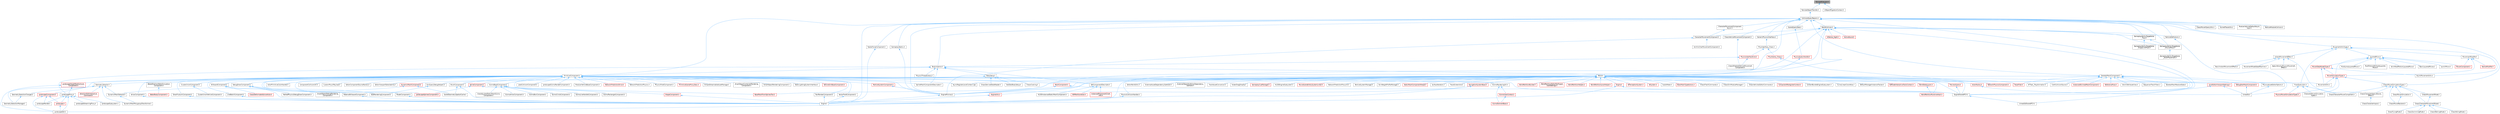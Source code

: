 digraph "RemoteExecutor.h"
{
 // INTERACTIVE_SVG=YES
 // LATEX_PDF_SIZE
  bgcolor="transparent";
  edge [fontname=Helvetica,fontsize=10,labelfontname=Helvetica,labelfontsize=10];
  node [fontname=Helvetica,fontsize=10,shape=box,height=0.2,width=0.4];
  Node1 [id="Node000001",label="RemoteExecutor.h",height=0.2,width=0.4,color="gray40", fillcolor="grey60", style="filled", fontcolor="black",tooltip=" "];
  Node1 -> Node2 [id="edge1_Node000001_Node000002",dir="back",color="steelblue1",style="solid",tooltip=" "];
  Node2 [id="Node000002",label="RemoteObjectTransfer.h",height=0.2,width=0.4,color="grey40", fillcolor="white", style="filled",URL="$df/d26/RemoteObjectTransfer_8h.html",tooltip=" "];
  Node2 -> Node3 [id="edge2_Node000002_Node000003",dir="back",color="steelblue1",style="solid",tooltip=" "];
  Node3 [id="Node000003",label="CollisionQueryParams.h",height=0.2,width=0.4,color="grey40", fillcolor="white", style="filled",URL="$d0/d44/CollisionQueryParams_8h.html",tooltip=" "];
  Node3 -> Node4 [id="edge3_Node000003_Node000004",dir="back",color="steelblue1",style="solid",tooltip=" "];
  Node4 [id="Node000004",label="BodyInstance.h",height=0.2,width=0.4,color="grey40", fillcolor="white", style="filled",URL="$d3/d42/BodyInstance_8h.html",tooltip=" "];
  Node4 -> Node5 [id="edge4_Node000004_Node000005",dir="back",color="steelblue1",style="solid",tooltip=" "];
  Node5 [id="Node000005",label="BodySetup.h",height=0.2,width=0.4,color="grey40", fillcolor="white", style="filled",URL="$d8/d7b/BodySetup_8h.html",tooltip=" "];
  Node5 -> Node6 [id="edge5_Node000005_Node000006",dir="back",color="steelblue1",style="solid",tooltip=" "];
  Node6 [id="Node000006",label="ChaosCooking.h",height=0.2,width=0.4,color="grey40", fillcolor="white", style="filled",URL="$de/d88/ChaosCooking_8h.html",tooltip=" "];
  Node5 -> Node7 [id="edge6_Node000005_Node000007",dir="back",color="steelblue1",style="solid",tooltip=" "];
  Node7 [id="Node000007",label="ChaosDerivedDataReader.h",height=0.2,width=0.4,color="grey40", fillcolor="white", style="filled",URL="$de/d70/ChaosDerivedDataReader_8h.html",tooltip=" "];
  Node5 -> Node8 [id="edge7_Node000005_Node000008",dir="back",color="steelblue1",style="solid",tooltip=" "];
  Node8 [id="Node000008",label="DynamicMeshComponent.h",height=0.2,width=0.4,color="red", fillcolor="#FFF0F0", style="filled",URL="$d8/d66/DynamicMeshComponent_8h.html",tooltip=" "];
  Node8 -> Node16 [id="edge8_Node000008_Node000016",dir="back",color="steelblue1",style="solid",tooltip=" "];
  Node16 [id="Node000016",label="DynamicMeshSelector.h",height=0.2,width=0.4,color="grey40", fillcolor="white", style="filled",URL="$dc/d01/DynamicMeshSelector_8h.html",tooltip=" "];
  Node16 -> Node17 [id="edge9_Node000016_Node000017",dir="back",color="steelblue1",style="solid",tooltip=" "];
  Node17 [id="Node000017",label="DynamicMeshPolygroupTransformer.h",height=0.2,width=0.4,color="grey40", fillcolor="white", style="filled",URL="$dc/db2/DynamicMeshPolygroupTransformer_8h.html",tooltip=" "];
  Node8 -> Node80 [id="edge10_Node000008_Node000080",dir="back",color="steelblue1",style="solid",tooltip=" "];
  Node80 [id="Node000080",label="SceneGeometrySpatialCache.h",height=0.2,width=0.4,color="grey40", fillcolor="white", style="filled",URL="$d6/d6f/SceneGeometrySpatialCache_8h.html",tooltip=" "];
  Node5 -> Node81 [id="edge11_Node000005_Node000081",dir="back",color="steelblue1",style="solid",tooltip=" "];
  Node81 [id="Node000081",label="SkeletalBodySetup.h",height=0.2,width=0.4,color="grey40", fillcolor="white", style="filled",URL="$dc/dbc/SkeletalBodySetup_8h.html",tooltip=" "];
  Node4 -> Node82 [id="edge12_Node000004_Node000082",dir="back",color="steelblue1",style="solid",tooltip=" "];
  Node82 [id="Node000082",label="EngineSharedPCH.h",height=0.2,width=0.4,color="grey40", fillcolor="white", style="filled",URL="$dc/dbb/EngineSharedPCH_8h.html",tooltip=" "];
  Node82 -> Node83 [id="edge13_Node000082_Node000083",dir="back",color="steelblue1",style="solid",tooltip=" "];
  Node83 [id="Node000083",label="UnrealEdSharedPCH.h",height=0.2,width=0.4,color="grey40", fillcolor="white", style="filled",URL="$d1/de6/UnrealEdSharedPCH_8h.html",tooltip=" "];
  Node4 -> Node84 [id="edge14_Node000004_Node000084",dir="back",color="steelblue1",style="solid",tooltip=" "];
  Node84 [id="Node000084",label="ISMComponentDescriptor.h",height=0.2,width=0.4,color="grey40", fillcolor="white", style="filled",URL="$dd/d82/ISMComponentDescriptor_8h.html",tooltip=" "];
  Node84 -> Node85 [id="edge15_Node000084_Node000085",dir="back",color="steelblue1",style="solid",tooltip=" "];
  Node85 [id="Node000085",label="HLODInstancedStaticMeshComponent.h",height=0.2,width=0.4,color="grey40", fillcolor="white", style="filled",URL="$dd/d88/HLODInstancedStaticMeshComponent_8h.html",tooltip=" "];
  Node84 -> Node86 [id="edge16_Node000084_Node000086",dir="back",color="steelblue1",style="solid",tooltip=" "];
  Node86 [id="Node000086",label="ISMPartitionActor.h",height=0.2,width=0.4,color="red", fillcolor="#FFF0F0", style="filled",URL="$d8/dac/ISMPartitionActor_8h.html",tooltip=" "];
  Node84 -> Node88 [id="edge17_Node000084_Node000088",dir="back",color="steelblue1",style="solid",tooltip=" "];
  Node88 [id="Node000088",label="InstancedPlacementClient\lInfo.h",height=0.2,width=0.4,color="red", fillcolor="#FFF0F0", style="filled",URL="$d0/d12/InstancedPlacementClientInfo_8h.html",tooltip=" "];
  Node4 -> Node90 [id="edge18_Node000004_Node000090",dir="back",color="steelblue1",style="solid",tooltip=" "];
  Node90 [id="Node000090",label="LandscapeProxy.h",height=0.2,width=0.4,color="grey40", fillcolor="white", style="filled",URL="$db/dae/LandscapeProxy_8h.html",tooltip=" "];
  Node90 -> Node91 [id="edge19_Node000090_Node000091",dir="back",color="steelblue1",style="solid",tooltip=" "];
  Node91 [id="Node000091",label="Landscape.h",height=0.2,width=0.4,color="red", fillcolor="#FFF0F0", style="filled",URL="$d5/dd6/Landscape_8h.html",tooltip=" "];
  Node91 -> Node92 [id="edge20_Node000091_Node000092",dir="back",color="steelblue1",style="solid",tooltip=" "];
  Node92 [id="Node000092",label="LandscapeEdit.h",height=0.2,width=0.4,color="grey40", fillcolor="white", style="filled",URL="$df/d61/LandscapeEdit_8h.html",tooltip=" "];
  Node90 -> Node92 [id="edge21_Node000090_Node000092",dir="back",color="steelblue1",style="solid",tooltip=" "];
  Node90 -> Node97 [id="edge22_Node000090_Node000097",dir="back",color="steelblue1",style="solid",tooltip=" "];
  Node97 [id="Node000097",label="LandscapeRender.h",height=0.2,width=0.4,color="grey40", fillcolor="white", style="filled",URL="$df/d67/LandscapeRender_8h.html",tooltip=" "];
  Node90 -> Node98 [id="edge23_Node000090_Node000098",dir="back",color="steelblue1",style="solid",tooltip=" "];
  Node98 [id="Node000098",label="LandscapeStreamingProxy.h",height=0.2,width=0.4,color="grey40", fillcolor="white", style="filled",URL="$de/d5a/LandscapeStreamingProxy_8h.html",tooltip=" "];
  Node90 -> Node99 [id="edge24_Node000090_Node000099",dir="back",color="steelblue1",style="solid",tooltip=" "];
  Node99 [id="Node000099",label="LandscapeSubsystem.h",height=0.2,width=0.4,color="grey40", fillcolor="white", style="filled",URL="$d7/ddd/LandscapeSubsystem_8h.html",tooltip=" "];
  Node4 -> Node100 [id="edge25_Node000004_Node000100",dir="back",color="steelblue1",style="solid",tooltip=" "];
  Node100 [id="Node000100",label="PhysicsThreadLibrary.h",height=0.2,width=0.4,color="grey40", fillcolor="white", style="filled",URL="$dd/df6/PhysicsThreadLibrary_8h.html",tooltip=" "];
  Node4 -> Node101 [id="edge26_Node000004_Node000101",dir="back",color="steelblue1",style="solid",tooltip=" "];
  Node101 [id="Node000101",label="PrimitiveComponent.h",height=0.2,width=0.4,color="grey40", fillcolor="white", style="filled",URL="$df/d9f/PrimitiveComponent_8h.html",tooltip=" "];
  Node101 -> Node102 [id="edge27_Node000101_Node000102",dir="back",color="steelblue1",style="solid",tooltip=" "];
  Node102 [id="Node000102",label="ActorPrimitiveColorHandler.h",height=0.2,width=0.4,color="grey40", fillcolor="white", style="filled",URL="$d4/d72/ActorPrimitiveColorHandler_8h.html",tooltip=" "];
  Node101 -> Node103 [id="edge28_Node000101_Node000103",dir="back",color="steelblue1",style="solid",tooltip=" "];
  Node103 [id="Node000103",label="ArrowComponent.h",height=0.2,width=0.4,color="grey40", fillcolor="white", style="filled",URL="$db/d35/ArrowComponent_8h.html",tooltip=" "];
  Node103 -> Node104 [id="edge29_Node000103_Node000104",dir="back",color="steelblue1",style="solid",tooltip=" "];
  Node104 [id="Node000104",label="Engine.h",height=0.2,width=0.4,color="grey40", fillcolor="white", style="filled",URL="$d1/d34/Public_2Engine_8h.html",tooltip=" "];
  Node101 -> Node105 [id="edge30_Node000101_Node000105",dir="back",color="steelblue1",style="solid",tooltip=" "];
  Node105 [id="Node000105",label="AsyncRegisterLevelContext.cpp",height=0.2,width=0.4,color="grey40", fillcolor="white", style="filled",URL="$da/df8/AsyncRegisterLevelContext_8cpp.html",tooltip=" "];
  Node101 -> Node106 [id="edge31_Node000101_Node000106",dir="back",color="steelblue1",style="solid",tooltip=" "];
  Node106 [id="Node000106",label="BakedShallowWaterSimulation\lComponent.h",height=0.2,width=0.4,color="grey40", fillcolor="white", style="filled",URL="$d4/dbc/BakedShallowWaterSimulationComponent_8h.html",tooltip=" "];
  Node106 -> Node107 [id="edge32_Node000106_Node000107",dir="back",color="steelblue1",style="solid",tooltip=" "];
  Node107 [id="Node000107",label="WaterBodyComponent.h",height=0.2,width=0.4,color="red", fillcolor="#FFF0F0", style="filled",URL="$db/d59/WaterBodyComponent_8h.html",tooltip=" "];
  Node101 -> Node120 [id="edge33_Node000101_Node000120",dir="back",color="steelblue1",style="solid",tooltip=" "];
  Node120 [id="Node000120",label="BillboardComponent.h",height=0.2,width=0.4,color="grey40", fillcolor="white", style="filled",URL="$db/d72/BillboardComponent_8h.html",tooltip=" "];
  Node120 -> Node121 [id="edge34_Node000120_Node000121",dir="back",color="steelblue1",style="solid",tooltip=" "];
  Node121 [id="Node000121",label="ChaosDeformableSolverActor.h",height=0.2,width=0.4,color="red", fillcolor="#FFF0F0", style="filled",URL="$d2/de9/ChaosDeformableSolverActor_8h.html",tooltip=" "];
  Node120 -> Node104 [id="edge35_Node000120_Node000104",dir="back",color="steelblue1",style="solid",tooltip=" "];
  Node101 -> Node125 [id="edge36_Node000101_Node000125",dir="back",color="steelblue1",style="solid",tooltip=" "];
  Node125 [id="Node000125",label="BrushComponent.h",height=0.2,width=0.4,color="grey40", fillcolor="white", style="filled",URL="$d0/d9c/BrushComponent_8h.html",tooltip=" "];
  Node125 -> Node104 [id="edge37_Node000125_Node000104",dir="back",color="steelblue1",style="solid",tooltip=" "];
  Node125 -> Node80 [id="edge38_Node000125_Node000080",dir="back",color="steelblue1",style="solid",tooltip=" "];
  Node101 -> Node126 [id="edge39_Node000101_Node000126",dir="back",color="steelblue1",style="solid",tooltip=" "];
  Node126 [id="Node000126",label="ClusterUnionComponent.h",height=0.2,width=0.4,color="grey40", fillcolor="white", style="filled",URL="$d0/d16/ClusterUnionComponent_8h.html",tooltip=" "];
  Node126 -> Node127 [id="edge40_Node000126_Node000127",dir="back",color="steelblue1",style="solid",tooltip=" "];
  Node127 [id="Node000127",label="ClusterUnionVehicleComponent.h",height=0.2,width=0.4,color="grey40", fillcolor="white", style="filled",URL="$dd/deb/ClusterUnionVehicleComponent_8h.html",tooltip=" "];
  Node101 -> Node128 [id="edge41_Node000101_Node000128",dir="back",color="steelblue1",style="solid",tooltip=" "];
  Node128 [id="Node000128",label="ComponentCollisionUtil.h",height=0.2,width=0.4,color="grey40", fillcolor="white", style="filled",URL="$d9/d1c/ComponentCollisionUtil_8h.html",tooltip=" "];
  Node101 -> Node129 [id="edge42_Node000101_Node000129",dir="back",color="steelblue1",style="solid",tooltip=" "];
  Node129 [id="Node000129",label="CustomPhysXPayload.h",height=0.2,width=0.4,color="grey40", fillcolor="white", style="filled",URL="$d3/d90/CustomPhysXPayload_8h.html",tooltip=" "];
  Node101 -> Node130 [id="edge43_Node000101_Node000130",dir="back",color="steelblue1",style="solid",tooltip=" "];
  Node130 [id="Node000130",label="DebugDrawComponent.h",height=0.2,width=0.4,color="grey40", fillcolor="white", style="filled",URL="$d9/dae/DebugDrawComponent_8h.html",tooltip=" "];
  Node130 -> Node131 [id="edge44_Node000130_Node000131",dir="back",color="steelblue1",style="solid",tooltip=" "];
  Node131 [id="Node000131",label="EQSRenderingComponent.h",height=0.2,width=0.4,color="grey40", fillcolor="white", style="filled",URL="$df/d63/EQSRenderingComponent_8h.html",tooltip=" "];
  Node130 -> Node132 [id="edge45_Node000130_Node000132",dir="back",color="steelblue1",style="solid",tooltip=" "];
  Node132 [id="Node000132",label="PathedPhysicsDebugDrawComponent.h",height=0.2,width=0.4,color="grey40", fillcolor="white", style="filled",URL="$d9/dd8/PathedPhysicsDebugDrawComponent_8h.html",tooltip=" "];
  Node130 -> Node133 [id="edge46_Node000130_Node000133",dir="back",color="steelblue1",style="solid",tooltip=" "];
  Node133 [id="Node000133",label="SmartObjectDebugRendering\lComponent.h",height=0.2,width=0.4,color="grey40", fillcolor="white", style="filled",URL="$d2/db9/SmartObjectDebugRenderingComponent_8h.html",tooltip=" "];
  Node101 -> Node134 [id="edge47_Node000101_Node000134",dir="back",color="steelblue1",style="solid",tooltip=" "];
  Node134 [id="Node000134",label="DrawFrustumComponent.h",height=0.2,width=0.4,color="grey40", fillcolor="white", style="filled",URL="$db/d24/DrawFrustumComponent_8h.html",tooltip=" "];
  Node134 -> Node104 [id="edge48_Node000134_Node000104",dir="back",color="steelblue1",style="solid",tooltip=" "];
  Node101 -> Node135 [id="edge49_Node000101_Node000135",dir="back",color="steelblue1",style="solid",tooltip=" "];
  Node135 [id="Node000135",label="EditorComponentSourceFactory.h",height=0.2,width=0.4,color="grey40", fillcolor="white", style="filled",URL="$d4/d35/EditorComponentSourceFactory_8h.html",tooltip=" "];
  Node101 -> Node136 [id="edge50_Node000101_Node000136",dir="back",color="steelblue1",style="solid",tooltip=" "];
  Node136 [id="Node000136",label="EditorViewportSelectability.h",height=0.2,width=0.4,color="grey40", fillcolor="white", style="filled",URL="$d0/da6/EditorViewportSelectability_8h.html",tooltip=" "];
  Node101 -> Node137 [id="edge51_Node000101_Node000137",dir="back",color="steelblue1",style="solid",tooltip=" "];
  Node137 [id="Node000137",label="EngineMinimal.h",height=0.2,width=0.4,color="grey40", fillcolor="white", style="filled",URL="$d0/d2c/EngineMinimal_8h.html",tooltip=" "];
  Node137 -> Node104 [id="edge52_Node000137_Node000104",dir="back",color="steelblue1",style="solid",tooltip=" "];
  Node101 -> Node82 [id="edge53_Node000101_Node000082",dir="back",color="steelblue1",style="solid",tooltip=" "];
  Node101 -> Node138 [id="edge54_Node000101_Node000138",dir="back",color="steelblue1",style="solid",tooltip=" "];
  Node138 [id="Node000138",label="FloorQueryUtils.h",height=0.2,width=0.4,color="grey40", fillcolor="white", style="filled",URL="$df/d2a/FloorQueryUtils_8h.html",tooltip=" "];
  Node138 -> Node139 [id="edge55_Node000138_Node000139",dir="back",color="steelblue1",style="solid",tooltip=" "];
  Node139 [id="Node000139",label="ChaosCharacterMoverComponent.h",height=0.2,width=0.4,color="grey40", fillcolor="white", style="filled",URL="$d5/dd2/ChaosCharacterMoverComponent_8h.html",tooltip=" "];
  Node138 -> Node140 [id="edge56_Node000138_Node000140",dir="back",color="steelblue1",style="solid",tooltip=" "];
  Node140 [id="Node000140",label="CharacterMoverSimulation\lTypes.h",height=0.2,width=0.4,color="grey40", fillcolor="white", style="filled",URL="$df/dcc/CharacterMoverSimulationTypes_8h.html",tooltip=" "];
  Node138 -> Node141 [id="edge57_Node000138_Node000141",dir="back",color="steelblue1",style="solid",tooltip=" "];
  Node141 [id="Node000141",label="PhysicsMoverSimulationTypes.h",height=0.2,width=0.4,color="red", fillcolor="#FFF0F0", style="filled",URL="$d1/d2f/PhysicsMoverSimulationTypes_8h.html",tooltip=" "];
  Node101 -> Node151 [id="edge58_Node000101_Node000151",dir="back",color="steelblue1",style="solid",tooltip=" "];
  Node151 [id="Node000151",label="GeometrySelector.h",height=0.2,width=0.4,color="grey40", fillcolor="white", style="filled",URL="$d5/d67/GeometrySelector_8h.html",tooltip=" "];
  Node151 -> Node17 [id="edge59_Node000151_Node000017",dir="back",color="steelblue1",style="solid",tooltip=" "];
  Node151 -> Node16 [id="edge60_Node000151_Node000016",dir="back",color="steelblue1",style="solid",tooltip=" "];
  Node151 -> Node152 [id="edge61_Node000151_Node000152",dir="back",color="steelblue1",style="solid",tooltip=" "];
  Node152 [id="Node000152",label="GeometrySelectionChanges.h",height=0.2,width=0.4,color="grey40", fillcolor="white", style="filled",URL="$d2/d21/GeometrySelectionChanges_8h.html",tooltip=" "];
  Node152 -> Node153 [id="edge62_Node000152_Node000153",dir="back",color="steelblue1",style="solid",tooltip=" "];
  Node153 [id="Node000153",label="GeometrySelectionManager.h",height=0.2,width=0.4,color="grey40", fillcolor="white", style="filled",URL="$d9/d43/GeometrySelectionManager_8h.html",tooltip=" "];
  Node151 -> Node153 [id="edge63_Node000151_Node000153",dir="back",color="steelblue1",style="solid",tooltip=" "];
  Node151 -> Node154 [id="edge64_Node000151_Node000154",dir="back",color="steelblue1",style="solid",tooltip=" "];
  Node154 [id="Node000154",label="SelectionEditInteractive\lCommand.h",height=0.2,width=0.4,color="red", fillcolor="#FFF0F0", style="filled",URL="$d8/db5/SelectionEditInteractiveCommand_8h.html",tooltip=" "];
  Node101 -> Node159 [id="edge65_Node000101_Node000159",dir="back",color="steelblue1",style="solid",tooltip=" "];
  Node159 [id="Node000159",label="GizmoBaseComponent.h",height=0.2,width=0.4,color="grey40", fillcolor="white", style="filled",URL="$db/dfd/GizmoBaseComponent_8h.html",tooltip=" "];
  Node159 -> Node160 [id="edge66_Node000159_Node000160",dir="back",color="steelblue1",style="solid",tooltip=" "];
  Node160 [id="Node000160",label="GizmoArrowComponent.h",height=0.2,width=0.4,color="grey40", fillcolor="white", style="filled",URL="$d9/df9/GizmoArrowComponent_8h.html",tooltip=" "];
  Node159 -> Node161 [id="edge67_Node000159_Node000161",dir="back",color="steelblue1",style="solid",tooltip=" "];
  Node161 [id="Node000161",label="GizmoBoxComponent.h",height=0.2,width=0.4,color="grey40", fillcolor="white", style="filled",URL="$d4/d84/GizmoBoxComponent_8h.html",tooltip=" "];
  Node159 -> Node162 [id="edge68_Node000159_Node000162",dir="back",color="steelblue1",style="solid",tooltip=" "];
  Node162 [id="Node000162",label="GizmoCircleComponent.h",height=0.2,width=0.4,color="grey40", fillcolor="white", style="filled",URL="$d3/d78/GizmoCircleComponent_8h.html",tooltip=" "];
  Node159 -> Node163 [id="edge69_Node000159_Node000163",dir="back",color="steelblue1",style="solid",tooltip=" "];
  Node163 [id="Node000163",label="GizmoLineHandleComponent.h",height=0.2,width=0.4,color="grey40", fillcolor="white", style="filled",URL="$d3/d98/GizmoLineHandleComponent_8h.html",tooltip=" "];
  Node159 -> Node164 [id="edge70_Node000159_Node000164",dir="back",color="steelblue1",style="solid",tooltip=" "];
  Node164 [id="Node000164",label="GizmoRectangleComponent.h",height=0.2,width=0.4,color="grey40", fillcolor="white", style="filled",URL="$d9/ded/GizmoRectangleComponent_8h.html",tooltip=" "];
  Node159 -> Node165 [id="edge71_Node000159_Node000165",dir="back",color="steelblue1",style="solid",tooltip=" "];
  Node165 [id="Node000165",label="ViewAdjustedStaticMeshGizmo\lComponent.h",height=0.2,width=0.4,color="grey40", fillcolor="white", style="filled",URL="$d3/d99/ViewAdjustedStaticMeshGizmoComponent_8h.html",tooltip=" "];
  Node101 -> Node166 [id="edge72_Node000101_Node000166",dir="back",color="steelblue1",style="solid",tooltip=" "];
  Node166 [id="Node000166",label="GizmoRenderingUtil.h",height=0.2,width=0.4,color="grey40", fillcolor="white", style="filled",URL="$d0/d40/GizmoRenderingUtil_8h.html",tooltip=" "];
  Node166 -> Node167 [id="edge73_Node000166_Node000167",dir="back",color="steelblue1",style="solid",tooltip=" "];
  Node167 [id="Node000167",label="GizmoElementBase.h",height=0.2,width=0.4,color="red", fillcolor="#FFF0F0", style="filled",URL="$d5/d19/GizmoElementBase_8h.html",tooltip=" "];
  Node166 -> Node183 [id="edge74_Node000166_Node000183",dir="back",color="steelblue1",style="solid",tooltip=" "];
  Node183 [id="Node000183",label="GizmoViewContext.h",height=0.2,width=0.4,color="red", fillcolor="#FFF0F0", style="filled",URL="$dd/d1a/GizmoViewContext_8h.html",tooltip=" "];
  Node183 -> Node167 [id="edge75_Node000183_Node000167",dir="back",color="steelblue1",style="solid",tooltip=" "];
  Node101 -> Node84 [id="edge76_Node000101_Node000084",dir="back",color="steelblue1",style="solid",tooltip=" "];
  Node101 -> Node185 [id="edge77_Node000101_Node000185",dir="back",color="steelblue1",style="solid",tooltip=" "];
  Node185 [id="Node000185",label="LakeCollisionComponent.h",height=0.2,width=0.4,color="grey40", fillcolor="white", style="filled",URL="$d6/d05/LakeCollisionComponent_8h.html",tooltip=" "];
  Node101 -> Node186 [id="edge78_Node000101_Node000186",dir="back",color="steelblue1",style="solid",tooltip=" "];
  Node186 [id="Node000186",label="LandscapeComponent.h",height=0.2,width=0.4,color="red", fillcolor="#FFF0F0", style="filled",URL="$d4/dba/LandscapeComponent_8h.html",tooltip=" "];
  Node186 -> Node91 [id="edge79_Node000186_Node000091",dir="back",color="steelblue1",style="solid",tooltip=" "];
  Node186 -> Node92 [id="edge80_Node000186_Node000092",dir="back",color="steelblue1",style="solid",tooltip=" "];
  Node186 -> Node97 [id="edge81_Node000186_Node000097",dir="back",color="steelblue1",style="solid",tooltip=" "];
  Node101 -> Node188 [id="edge82_Node000101_Node000188",dir="back",color="steelblue1",style="solid",tooltip=" "];
  Node188 [id="Node000188",label="LandscapeGizmoRenderComponent.h",height=0.2,width=0.4,color="grey40", fillcolor="white", style="filled",URL="$d0/d84/LandscapeGizmoRenderComponent_8h.html",tooltip=" "];
  Node101 -> Node189 [id="edge83_Node000101_Node000189",dir="back",color="steelblue1",style="solid",tooltip=" "];
  Node189 [id="Node000189",label="LandscapeHeightfieldCollision\lComponent.h",height=0.2,width=0.4,color="red", fillcolor="#FFF0F0", style="filled",URL="$d2/d06/LandscapeHeightfieldCollisionComponent_8h.html",tooltip=" "];
  Node189 -> Node92 [id="edge84_Node000189_Node000092",dir="back",color="steelblue1",style="solid",tooltip=" "];
  Node189 -> Node90 [id="edge85_Node000189_Node000090",dir="back",color="steelblue1",style="solid",tooltip=" "];
  Node101 -> Node191 [id="edge86_Node000101_Node000191",dir="back",color="steelblue1",style="solid",tooltip=" "];
  Node191 [id="Node000191",label="LandscapeSplinesComponent.h",height=0.2,width=0.4,color="red", fillcolor="#FFF0F0", style="filled",URL="$d4/d7e/LandscapeSplinesComponent_8h.html",tooltip=" "];
  Node101 -> Node194 [id="edge87_Node000101_Node000194",dir="back",color="steelblue1",style="solid",tooltip=" "];
  Node194 [id="Node000194",label="LineBatchComponent.h",height=0.2,width=0.4,color="grey40", fillcolor="white", style="filled",URL="$d4/dd8/LineBatchComponent_8h.html",tooltip=" "];
  Node194 -> Node104 [id="edge88_Node000194_Node000104",dir="back",color="steelblue1",style="solid",tooltip=" "];
  Node101 -> Node195 [id="edge89_Node000101_Node000195",dir="back",color="steelblue1",style="solid",tooltip=" "];
  Node195 [id="Node000195",label="MaterialBillboardComponent.h",height=0.2,width=0.4,color="grey40", fillcolor="white", style="filled",URL="$d0/d98/MaterialBillboardComponent_8h.html",tooltip=" "];
  Node195 -> Node104 [id="edge90_Node000195_Node000104",dir="back",color="steelblue1",style="solid",tooltip=" "];
  Node101 -> Node196 [id="edge91_Node000101_Node000196",dir="back",color="steelblue1",style="solid",tooltip=" "];
  Node196 [id="Node000196",label="MeshComponent.h",height=0.2,width=0.4,color="red", fillcolor="#FFF0F0", style="filled",URL="$dd/d57/MeshComponent_8h.html",tooltip=" "];
  Node196 -> Node137 [id="edge92_Node000196_Node000137",dir="back",color="steelblue1",style="solid",tooltip=" "];
  Node196 -> Node82 [id="edge93_Node000196_Node000082",dir="back",color="steelblue1",style="solid",tooltip=" "];
  Node101 -> Node373 [id="edge94_Node000101_Node000373",dir="back",color="steelblue1",style="solid",tooltip=" "];
  Node373 [id="Node000373",label="ModelComponent.h",height=0.2,width=0.4,color="grey40", fillcolor="white", style="filled",URL="$d9/d34/ModelComponent_8h.html",tooltip=" "];
  Node373 -> Node104 [id="edge95_Node000373_Node000104",dir="back",color="steelblue1",style="solid",tooltip=" "];
  Node101 -> Node374 [id="edge96_Node000101_Node000374",dir="back",color="steelblue1",style="solid",tooltip=" "];
  Node374 [id="Node000374",label="ModularVehicleBaseComponent.h",height=0.2,width=0.4,color="grey40", fillcolor="white", style="filled",URL="$d3/dc7/ModularVehicleBaseComponent_8h.html",tooltip=" "];
  Node101 -> Node375 [id="edge97_Node000101_Node000375",dir="back",color="steelblue1",style="solid",tooltip=" "];
  Node375 [id="Node000375",label="MovementUtils.h",height=0.2,width=0.4,color="grey40", fillcolor="white", style="filled",URL="$d0/d54/MovementUtils_8h.html",tooltip=" "];
  Node101 -> Node376 [id="edge98_Node000101_Node000376",dir="back",color="steelblue1",style="solid",tooltip=" "];
  Node376 [id="Node000376",label="NetworkPredictionDriver.h",height=0.2,width=0.4,color="red", fillcolor="#FFF0F0", style="filled",URL="$d4/db2/NetworkPredictionDriver_8h.html",tooltip=" "];
  Node101 -> Node383 [id="edge99_Node000101_Node000383",dir="back",color="steelblue1",style="solid",tooltip=" "];
  Node383 [id="Node000383",label="NetworkPredictionPhysics.h",height=0.2,width=0.4,color="grey40", fillcolor="white", style="filled",URL="$d8/dee/NetworkPredictionPhysics_8h.html",tooltip=" "];
  Node101 -> Node384 [id="edge100_Node000101_Node000384",dir="back",color="steelblue1",style="solid",tooltip=" "];
  Node384 [id="Node000384",label="ParticleSystemComponent.h",height=0.2,width=0.4,color="red", fillcolor="#FFF0F0", style="filled",URL="$d4/d17/ParticleSystemComponent_8h.html",tooltip=" "];
  Node384 -> Node137 [id="edge101_Node000384_Node000137",dir="back",color="steelblue1",style="solid",tooltip=" "];
  Node101 -> Node392 [id="edge102_Node000101_Node000392",dir="back",color="steelblue1",style="solid",tooltip=" "];
  Node392 [id="Node000392",label="PhysicsFieldComponent.h",height=0.2,width=0.4,color="grey40", fillcolor="white", style="filled",URL="$dd/d76/PhysicsFieldComponent_8h.html",tooltip=" "];
  Node101 -> Node393 [id="edge103_Node000101_Node000393",dir="back",color="steelblue1",style="solid",tooltip=" "];
  Node393 [id="Node000393",label="PrimitiveSceneProxyDesc.h",height=0.2,width=0.4,color="red", fillcolor="#FFF0F0", style="filled",URL="$d8/d20/PrimitiveSceneProxyDesc_8h.html",tooltip=" "];
  Node101 -> Node398 [id="edge104_Node000101_Node000398",dir="back",color="steelblue1",style="solid",tooltip=" "];
  Node398 [id="Node000398",label="ShapeComponent.h",height=0.2,width=0.4,color="red", fillcolor="#FFF0F0", style="filled",URL="$d4/d4b/ShapeComponent_8h.html",tooltip=" "];
  Node398 -> Node104 [id="edge105_Node000398_Node000104",dir="back",color="steelblue1",style="solid",tooltip=" "];
  Node101 -> Node406 [id="edge106_Node000101_Node000406",dir="back",color="steelblue1",style="solid",tooltip=" "];
  Node406 [id="Node000406",label="SimpleStreamableAssetManager.h",height=0.2,width=0.4,color="grey40", fillcolor="white", style="filled",URL="$df/d02/SimpleStreamableAssetManager_8h.html",tooltip=" "];
  Node101 -> Node407 [id="edge107_Node000101_Node000407",dir="back",color="steelblue1",style="solid",tooltip=" "];
  Node407 [id="Node000407",label="SmartObjectContainerRendering\lComponent.h",height=0.2,width=0.4,color="grey40", fillcolor="white", style="filled",URL="$d8/d15/SmartObjectContainerRenderingComponent_8h.html",tooltip=" "];
  Node101 -> Node408 [id="edge108_Node000101_Node000408",dir="back",color="steelblue1",style="solid",tooltip=" "];
  Node408 [id="Node000408",label="SmartObjectRenderingComponent.h",height=0.2,width=0.4,color="grey40", fillcolor="white", style="filled",URL="$da/d17/SmartObjectRenderingComponent_8h.html",tooltip=" "];
  Node101 -> Node409 [id="edge109_Node000101_Node000409",dir="back",color="steelblue1",style="solid",tooltip=" "];
  Node409 [id="Node000409",label="SplineComponent.h",height=0.2,width=0.4,color="red", fillcolor="#FFF0F0", style="filled",URL="$d3/d00/SplineComponent_8h.html",tooltip=" "];
  Node409 -> Node50 [id="edge110_Node000409_Node000050",dir="back",color="steelblue1",style="solid",tooltip=" "];
  Node50 [id="Node000050",label="BaseMeshFromSplinesTool.h",height=0.2,width=0.4,color="red", fillcolor="#FFF0F0", style="filled",URL="$da/d31/BaseMeshFromSplinesTool_8h.html",tooltip=" "];
  Node409 -> Node191 [id="edge111_Node000409_Node000191",dir="back",color="steelblue1",style="solid",tooltip=" "];
  Node101 -> Node420 [id="edge112_Node000101_Node000420",dir="back",color="steelblue1",style="solid",tooltip=" "];
  Node420 [id="Node000420",label="SplineMeshComponentDescriptor.h",height=0.2,width=0.4,color="grey40", fillcolor="white", style="filled",URL="$d1/d6f/SplineMeshComponentDescriptor_8h.html",tooltip=" "];
  Node101 -> Node421 [id="edge113_Node000101_Node000421",dir="back",color="steelblue1",style="solid",tooltip=" "];
  Node421 [id="Node000421",label="StaticLightingSystemInterface.h",height=0.2,width=0.4,color="grey40", fillcolor="white", style="filled",URL="$da/d21/StaticLightingSystemInterface_8h.html",tooltip=" "];
  Node101 -> Node422 [id="edge114_Node000101_Node000422",dir="back",color="steelblue1",style="solid",tooltip=" "];
  Node422 [id="Node000422",label="TextRenderComponent.h",height=0.2,width=0.4,color="grey40", fillcolor="white", style="filled",URL="$dd/d07/TextRenderComponent_8h.html",tooltip=" "];
  Node422 -> Node104 [id="edge115_Node000422_Node000104",dir="back",color="steelblue1",style="solid",tooltip=" "];
  Node101 -> Node423 [id="edge116_Node000101_Node000423",dir="back",color="steelblue1",style="solid",tooltip=" "];
  Node423 [id="Node000423",label="VectorFieldComponent.h",height=0.2,width=0.4,color="grey40", fillcolor="white", style="filled",URL="$d1/d45/VectorFieldComponent_8h.html",tooltip=" "];
  Node423 -> Node104 [id="edge117_Node000423_Node000104",dir="back",color="steelblue1",style="solid",tooltip=" "];
  Node101 -> Node424 [id="edge118_Node000101_Node000424",dir="back",color="steelblue1",style="solid",tooltip=" "];
  Node424 [id="Node000424",label="VehicleSimBaseComponent.h",height=0.2,width=0.4,color="red", fillcolor="#FFF0F0", style="filled",URL="$d3/db2/VehicleSimBaseComponent_8h.html",tooltip=" "];
  Node4 -> Node420 [id="edge119_Node000004_Node000420",dir="back",color="steelblue1",style="solid",tooltip=" "];
  Node3 -> Node434 [id="edge120_Node000003_Node000434",dir="back",color="steelblue1",style="solid",tooltip=" "];
  Node434 [id="Node000434",label="ChaosMoverQueryUtils.h",height=0.2,width=0.4,color="grey40", fillcolor="white", style="filled",URL="$db/d6a/ChaosMoverQueryUtils_8h.html",tooltip=" "];
  Node3 -> Node435 [id="edge121_Node000003_Node000435",dir="back",color="steelblue1",style="solid",tooltip=" "];
  Node435 [id="Node000435",label="ChaosMoverSimulationTypes.h",height=0.2,width=0.4,color="grey40", fillcolor="white", style="filled",URL="$d5/de5/ChaosMoverSimulationTypes_8h.html",tooltip=" "];
  Node435 -> Node436 [id="edge122_Node000435_Node000436",dir="back",color="steelblue1",style="solid",tooltip=" "];
  Node436 [id="Node000436",label="ChaosCharacterApplyVelocity\lEffect.h",height=0.2,width=0.4,color="grey40", fillcolor="white", style="filled",URL="$d9/db6/ChaosCharacterApplyVelocityEffect_8h.html",tooltip=" "];
  Node436 -> Node437 [id="edge123_Node000436_Node000437",dir="back",color="steelblue1",style="solid",tooltip=" "];
  Node437 [id="Node000437",label="ChaosCharacterInputs.h",height=0.2,width=0.4,color="grey40", fillcolor="white", style="filled",URL="$de/dde/ChaosCharacterInputs_8h.html",tooltip=" "];
  Node435 -> Node438 [id="edge124_Node000435_Node000438",dir="back",color="steelblue1",style="solid",tooltip=" "];
  Node438 [id="Node000438",label="ChaosCharacterMovementMode.h",height=0.2,width=0.4,color="grey40", fillcolor="white", style="filled",URL="$d2/d17/ChaosCharacterMovementMode_8h.html",tooltip=" "];
  Node438 -> Node439 [id="edge125_Node000438_Node000439",dir="back",color="steelblue1",style="solid",tooltip=" "];
  Node439 [id="Node000439",label="ChaosFallingMode.h",height=0.2,width=0.4,color="grey40", fillcolor="white", style="filled",URL="$dd/d96/ChaosFallingMode_8h.html",tooltip=" "];
  Node438 -> Node440 [id="edge126_Node000438_Node000440",dir="back",color="steelblue1",style="solid",tooltip=" "];
  Node440 [id="Node000440",label="ChaosFlyingMode.h",height=0.2,width=0.4,color="grey40", fillcolor="white", style="filled",URL="$db/dc0/ChaosFlyingMode_8h.html",tooltip=" "];
  Node438 -> Node441 [id="edge127_Node000438_Node000441",dir="back",color="steelblue1",style="solid",tooltip=" "];
  Node441 [id="Node000441",label="ChaosSwimmingMode.h",height=0.2,width=0.4,color="grey40", fillcolor="white", style="filled",URL="$da/d25/ChaosSwimmingMode_8h.html",tooltip=" "];
  Node438 -> Node442 [id="edge128_Node000438_Node000442",dir="back",color="steelblue1",style="solid",tooltip=" "];
  Node442 [id="Node000442",label="ChaosWalkingMode.h",height=0.2,width=0.4,color="grey40", fillcolor="white", style="filled",URL="$da/dcd/ChaosWalkingMode_8h.html",tooltip=" "];
  Node435 -> Node139 [id="edge129_Node000435_Node000139",dir="back",color="steelblue1",style="solid",tooltip=" "];
  Node435 -> Node443 [id="edge130_Node000435_Node000443",dir="back",color="steelblue1",style="solid",tooltip=" "];
  Node443 [id="Node000443",label="ChaosMovementMode.h",height=0.2,width=0.4,color="grey40", fillcolor="white", style="filled",URL="$d4/dae/ChaosMovementMode_8h.html",tooltip=" "];
  Node443 -> Node438 [id="edge131_Node000443_Node000438",dir="back",color="steelblue1",style="solid",tooltip=" "];
  Node435 -> Node444 [id="edge132_Node000435_Node000444",dir="back",color="steelblue1",style="solid",tooltip=" "];
  Node444 [id="Node000444",label="ChaosMoverBackend.h",height=0.2,width=0.4,color="grey40", fillcolor="white", style="filled",URL="$de/d0f/ChaosMoverBackend_8h.html",tooltip=" "];
  Node435 -> Node445 [id="edge133_Node000435_Node000445",dir="back",color="steelblue1",style="solid",tooltip=" "];
  Node445 [id="Node000445",label="ChaosMoverSimulation.h",height=0.2,width=0.4,color="grey40", fillcolor="white", style="filled",URL="$d4/d18/ChaosMoverSimulation_8h.html",tooltip=" "];
  Node445 -> Node444 [id="edge134_Node000445_Node000444",dir="back",color="steelblue1",style="solid",tooltip=" "];
  Node3 -> Node446 [id="edge135_Node000003_Node000446",dir="back",color="steelblue1",style="solid",tooltip=" "];
  Node446 [id="Node000446",label="ChaosVehicleMovementComponent.h",height=0.2,width=0.4,color="grey40", fillcolor="white", style="filled",URL="$dc/dfc/ChaosVehicleMovementComponent_8h.html",tooltip=" "];
  Node446 -> Node447 [id="edge136_Node000446_Node000447",dir="back",color="steelblue1",style="solid",tooltip=" "];
  Node447 [id="Node000447",label="ChaosWheeledVehicleMovement\lComponent.h",height=0.2,width=0.4,color="grey40", fillcolor="white", style="filled",URL="$dc/d77/ChaosWheeledVehicleMovementComponent_8h.html",tooltip=" "];
  Node3 -> Node448 [id="edge137_Node000003_Node000448",dir="back",color="steelblue1",style="solid",tooltip=" "];
  Node448 [id="Node000448",label="CharacterMovementComponent\lAsync.h",height=0.2,width=0.4,color="grey40", fillcolor="white", style="filled",URL="$d4/dde/CharacterMovementComponentAsync_8h.html",tooltip=" "];
  Node448 -> Node449 [id="edge138_Node000448_Node000449",dir="back",color="steelblue1",style="solid",tooltip=" "];
  Node449 [id="Node000449",label="CharacterMovementComponent.h",height=0.2,width=0.4,color="grey40", fillcolor="white", style="filled",URL="$d8/d84/CharacterMovementComponent_8h.html",tooltip=" "];
  Node449 -> Node450 [id="edge139_Node000449_Node000450",dir="back",color="steelblue1",style="solid",tooltip=" "];
  Node450 [id="Node000450",label="ArchVisCharMovementComponent.h",height=0.2,width=0.4,color="grey40", fillcolor="white", style="filled",URL="$db/dfd/ArchVisCharMovementComponent_8h.html",tooltip=" "];
  Node449 -> Node137 [id="edge140_Node000449_Node000137",dir="back",color="steelblue1",style="solid",tooltip=" "];
  Node3 -> Node104 [id="edge141_Node000003_Node000104",dir="back",color="steelblue1",style="solid",tooltip=" "];
  Node3 -> Node137 [id="edge142_Node000003_Node000137",dir="back",color="steelblue1",style="solid",tooltip=" "];
  Node3 -> Node82 [id="edge143_Node000003_Node000082",dir="back",color="steelblue1",style="solid",tooltip=" "];
  Node3 -> Node451 [id="edge144_Node000003_Node000451",dir="back",color="steelblue1",style="solid",tooltip=" "];
  Node451 [id="Node000451",label="GameplayAbilityTargetActor\l_GroundTrace.h",height=0.2,width=0.4,color="grey40", fillcolor="white", style="filled",URL="$d8/daf/GameplayAbilityTargetActor__GroundTrace_8h.html",tooltip=" "];
  Node451 -> Node452 [id="edge145_Node000451_Node000452",dir="back",color="steelblue1",style="solid",tooltip=" "];
  Node452 [id="Node000452",label="GameplayAbilityTargetActor\l_ActorPlacement.h",height=0.2,width=0.4,color="grey40", fillcolor="white", style="filled",URL="$d5/d60/GameplayAbilityTargetActor__ActorPlacement_8h.html",tooltip=" "];
  Node3 -> Node453 [id="edge146_Node000003_Node000453",dir="back",color="steelblue1",style="solid",tooltip=" "];
  Node453 [id="Node000453",label="GameplayAbilityTargetActor\l_Trace.h",height=0.2,width=0.4,color="grey40", fillcolor="white", style="filled",URL="$d6/d1b/GameplayAbilityTargetActor__Trace_8h.html",tooltip=" "];
  Node453 -> Node451 [id="edge147_Node000453_Node000451",dir="back",color="steelblue1",style="solid",tooltip=" "];
  Node453 -> Node454 [id="edge148_Node000453_Node000454",dir="back",color="steelblue1",style="solid",tooltip=" "];
  Node454 [id="Node000454",label="GameplayAbilityTargetActor\l_SingleLineTrace.h",height=0.2,width=0.4,color="grey40", fillcolor="white", style="filled",URL="$dc/d15/GameplayAbilityTargetActor__SingleLineTrace_8h.html",tooltip=" "];
  Node3 -> Node455 [id="edge149_Node000003_Node000455",dir="back",color="steelblue1",style="solid",tooltip=" "];
  Node455 [id="Node000455",label="GameplayStatics.h",height=0.2,width=0.4,color="grey40", fillcolor="white", style="filled",URL="$d9/dc8/GameplayStatics_8h.html",tooltip=" "];
  Node455 -> Node137 [id="edge150_Node000455_Node000137",dir="back",color="steelblue1",style="solid",tooltip=" "];
  Node3 -> Node456 [id="edge151_Node000003_Node000456",dir="back",color="steelblue1",style="solid",tooltip=" "];
  Node456 [id="Node000456",label="GenericPhysicsInterface.h",height=0.2,width=0.4,color="grey40", fillcolor="white", style="filled",URL="$d6/de8/GenericPhysicsInterface_8h.html",tooltip=" "];
  Node456 -> Node457 [id="edge152_Node000456_Node000457",dir="back",color="steelblue1",style="solid",tooltip=" "];
  Node457 [id="Node000457",label="PhysInterface_Chaos.h",height=0.2,width=0.4,color="grey40", fillcolor="white", style="filled",URL="$da/d0d/PhysInterface__Chaos_8h.html",tooltip=" "];
  Node457 -> Node458 [id="edge153_Node000457_Node000458",dir="back",color="steelblue1",style="solid",tooltip=" "];
  Node458 [id="Node000458",label="PhysScene_Chaos.h",height=0.2,width=0.4,color="red", fillcolor="#FFF0F0", style="filled",URL="$d7/dc5/PhysScene__Chaos_8h.html",tooltip=" "];
  Node458 -> Node459 [id="edge154_Node000458_Node000459",dir="back",color="steelblue1",style="solid",tooltip=" "];
  Node459 [id="Node000459",label="NetworkPhysicsComponent.h",height=0.2,width=0.4,color="red", fillcolor="#FFF0F0", style="filled",URL="$d5/dcb/NetworkPhysicsComponent_8h.html",tooltip=" "];
  Node457 -> Node467 [id="edge155_Node000457_Node000467",dir="back",color="steelblue1",style="solid",tooltip=" "];
  Node467 [id="Node000467",label="PhysicsInterfaceCore.h",height=0.2,width=0.4,color="red", fillcolor="#FFF0F0", style="filled",URL="$d7/d7e/PhysicsInterfaceCore_8h.html",tooltip=" "];
  Node467 -> Node4 [id="edge156_Node000467_Node000004",dir="back",color="steelblue1",style="solid",tooltip=" "];
  Node467 -> Node447 [id="edge157_Node000467_Node000447",dir="back",color="steelblue1",style="solid",tooltip=" "];
  Node3 -> Node501 [id="edge158_Node000003_Node000501",dir="back",color="steelblue1",style="solid",tooltip=" "];
  Node501 [id="Node000501",label="KismetTraceUtils.h",height=0.2,width=0.4,color="grey40", fillcolor="white", style="filled",URL="$d6/d3a/KismetTraceUtils_8h.html",tooltip=" "];
  Node3 -> Node462 [id="edge159_Node000003_Node000462",dir="back",color="steelblue1",style="solid",tooltip=" "];
  Node462 [id="Node000462",label="ModularVehicleDefaultAsync\lInput.h",height=0.2,width=0.4,color="grey40", fillcolor="white", style="filled",URL="$d5/df8/ModularVehicleDefaultAsyncInput_8h.html",tooltip=" "];
  Node3 -> Node502 [id="edge160_Node000003_Node000502",dir="back",color="steelblue1",style="solid",tooltip=" "];
  Node502 [id="Node000502",label="MovementUtilsTypes.h",height=0.2,width=0.4,color="grey40", fillcolor="white", style="filled",URL="$dd/d05/MovementUtilsTypes_8h.html",tooltip=" "];
  Node502 -> Node503 [id="edge161_Node000502_Node000503",dir="back",color="steelblue1",style="solid",tooltip=" "];
  Node503 [id="Node000503",label="AsyncMovementUtils.h",height=0.2,width=0.4,color="grey40", fillcolor="white", style="filled",URL="$d4/d3a/AsyncMovementUtils_8h.html",tooltip=" "];
  Node502 -> Node138 [id="edge162_Node000502_Node000138",dir="back",color="steelblue1",style="solid",tooltip=" "];
  Node502 -> Node504 [id="edge163_Node000502_Node000504",dir="back",color="steelblue1",style="solid",tooltip=" "];
  Node504 [id="Node000504",label="InstantMovementEffect.h",height=0.2,width=0.4,color="grey40", fillcolor="white", style="filled",URL="$d3/d6c/InstantMovementEffect_8h.html",tooltip=" "];
  Node504 -> Node505 [id="edge164_Node000504_Node000505",dir="back",color="steelblue1",style="solid",tooltip=" "];
  Node505 [id="Node000505",label="ApplyVelocityPhysicsMovement\lEffect.h",height=0.2,width=0.4,color="grey40", fillcolor="white", style="filled",URL="$d4/de5/ApplyVelocityPhysicsMovementEffect_8h.html",tooltip=" "];
  Node504 -> Node506 [id="edge165_Node000504_Node000506",dir="back",color="steelblue1",style="solid",tooltip=" "];
  Node506 [id="Node000506",label="BasicInstantMovementEffects.h",height=0.2,width=0.4,color="grey40", fillcolor="white", style="filled",URL="$d3/d2b/BasicInstantMovementEffects_8h.html",tooltip=" "];
  Node504 -> Node436 [id="edge166_Node000504_Node000436",dir="back",color="steelblue1",style="solid",tooltip=" "];
  Node504 -> Node507 [id="edge167_Node000504_Node000507",dir="back",color="steelblue1",style="solid",tooltip=" "];
  Node507 [id="Node000507",label="MovementModeStateMachine.h",height=0.2,width=0.4,color="grey40", fillcolor="white", style="filled",URL="$d0/d36/MovementModeStateMachine_8h.html",tooltip=" "];
  Node502 -> Node508 [id="edge168_Node000502_Node000508",dir="back",color="steelblue1",style="solid",tooltip=" "];
  Node508 [id="Node000508",label="LayeredMove.h",height=0.2,width=0.4,color="grey40", fillcolor="white", style="filled",URL="$dd/d30/LayeredMove_8h.html",tooltip=" "];
  Node508 -> Node509 [id="edge169_Node000508_Node000509",dir="back",color="steelblue1",style="solid",tooltip=" "];
  Node509 [id="Node000509",label="AnimRootMotionLayeredMove.h",height=0.2,width=0.4,color="grey40", fillcolor="white", style="filled",URL="$d9/df7/AnimRootMotionLayeredMove_8h.html",tooltip=" "];
  Node508 -> Node510 [id="edge170_Node000508_Node000510",dir="back",color="steelblue1",style="solid",tooltip=" "];
  Node510 [id="Node000510",label="BasicLayeredMoves.h",height=0.2,width=0.4,color="grey40", fillcolor="white", style="filled",URL="$de/d61/BasicLayeredMoves_8h.html",tooltip=" "];
  Node508 -> Node511 [id="edge171_Node000508_Node000511",dir="back",color="steelblue1",style="solid",tooltip=" "];
  Node511 [id="Node000511",label="LaunchMove.h",height=0.2,width=0.4,color="grey40", fillcolor="white", style="filled",URL="$df/d04/LaunchMove_8h.html",tooltip=" "];
  Node508 -> Node512 [id="edge172_Node000508_Node000512",dir="back",color="steelblue1",style="solid",tooltip=" "];
  Node512 [id="Node000512",label="MoverComponent.h",height=0.2,width=0.4,color="red", fillcolor="#FFF0F0", style="filled",URL="$dc/d95/MoverComponent_8h.html",tooltip=" "];
  Node508 -> Node518 [id="edge173_Node000508_Node000518",dir="back",color="steelblue1",style="solid",tooltip=" "];
  Node518 [id="Node000518",label="MoverDataModelTypes.h",height=0.2,width=0.4,color="red", fillcolor="#FFF0F0", style="filled",URL="$d7/d8d/MoverDataModelTypes_8h.html",tooltip=" "];
  Node518 -> Node503 [id="edge174_Node000518_Node000503",dir="back",color="steelblue1",style="solid",tooltip=" "];
  Node518 -> Node375 [id="edge175_Node000518_Node000375",dir="back",color="steelblue1",style="solid",tooltip=" "];
  Node518 -> Node521 [id="edge176_Node000518_Node000521",dir="back",color="steelblue1",style="solid",tooltip=" "];
  Node521 [id="Node000521",label="MoverSimulationTypes.h",height=0.2,width=0.4,color="red", fillcolor="#FFF0F0", style="filled",URL="$db/d92/MoverSimulationTypes_8h.html",tooltip=" "];
  Node521 -> Node435 [id="edge177_Node000521_Node000435",dir="back",color="steelblue1",style="solid",tooltip=" "];
  Node521 -> Node140 [id="edge178_Node000521_Node000140",dir="back",color="steelblue1",style="solid",tooltip=" "];
  Node521 -> Node375 [id="edge179_Node000521_Node000375",dir="back",color="steelblue1",style="solid",tooltip=" "];
  Node521 -> Node141 [id="edge180_Node000521_Node000141",dir="back",color="steelblue1",style="solid",tooltip=" "];
  Node508 -> Node521 [id="edge181_Node000508_Node000521",dir="back",color="steelblue1",style="solid",tooltip=" "];
  Node508 -> Node538 [id="edge182_Node000508_Node000538",dir="back",color="steelblue1",style="solid",tooltip=" "];
  Node538 [id="Node000538",label="MultiJumpLayeredMove.h",height=0.2,width=0.4,color="grey40", fillcolor="white", style="filled",URL="$d7/d96/MultiJumpLayeredMove_8h.html",tooltip=" "];
  Node508 -> Node539 [id="edge183_Node000508_Node000539",dir="back",color="steelblue1",style="solid",tooltip=" "];
  Node539 [id="Node000539",label="RootMotionAttributeLayered\lMove.h",height=0.2,width=0.4,color="grey40", fillcolor="white", style="filled",URL="$d1/d5e/RootMotionAttributeLayeredMove_8h.html",tooltip=" "];
  Node502 -> Node540 [id="edge184_Node000502_Node000540",dir="back",color="steelblue1",style="solid",tooltip=" "];
  Node540 [id="Node000540",label="MovementModifier.h",height=0.2,width=0.4,color="grey40", fillcolor="white", style="filled",URL="$d0/dc9/MovementModifier_8h.html",tooltip=" "];
  Node540 -> Node512 [id="edge185_Node000540_Node000512",dir="back",color="steelblue1",style="solid",tooltip=" "];
  Node540 -> Node521 [id="edge186_Node000540_Node000521",dir="back",color="steelblue1",style="solid",tooltip=" "];
  Node540 -> Node541 [id="edge187_Node000540_Node000541",dir="back",color="steelblue1",style="solid",tooltip=" "];
  Node541 [id="Node000541",label="StanceModifier.h",height=0.2,width=0.4,color="red", fillcolor="#FFF0F0", style="filled",URL="$d8/d06/StanceModifier_8h.html",tooltip=" "];
  Node3 -> Node542 [id="edge188_Node000003_Node000542",dir="back",color="steelblue1",style="solid",tooltip=" "];
  Node542 [id="Node000542",label="ParticleDefinitions.h",height=0.2,width=0.4,color="grey40", fillcolor="white", style="filled",URL="$db/dde/ParticleDefinitions_8h.html",tooltip=" "];
  Node542 -> Node247 [id="edge189_Node000542_Node000247",dir="back",color="steelblue1",style="solid",tooltip=" "];
  Node247 [id="Node000247",label="UnrealEd.h",height=0.2,width=0.4,color="grey40", fillcolor="white", style="filled",URL="$d2/d5f/UnrealEd_8h.html",tooltip=" "];
  Node3 -> Node543 [id="edge190_Node000003_Node000543",dir="back",color="steelblue1",style="solid",tooltip=" "];
  Node543 [id="Node000543",label="ParticleModuleCollision.h",height=0.2,width=0.4,color="grey40", fillcolor="white", style="filled",URL="$d5/d24/ParticleModuleCollision_8h.html",tooltip=" "];
  Node3 -> Node101 [id="edge191_Node000003_Node000101",dir="back",color="steelblue1",style="solid",tooltip=" "];
  Node3 -> Node544 [id="edge192_Node000003_Node000544",dir="back",color="steelblue1",style="solid",tooltip=" "];
  Node544 [id="Node000544",label="RadialForceComponent.h",height=0.2,width=0.4,color="grey40", fillcolor="white", style="filled",URL="$d2/d85/RadialForceComponent_8h.html",tooltip=" "];
  Node544 -> Node104 [id="edge193_Node000544_Node000104",dir="back",color="steelblue1",style="solid",tooltip=" "];
  Node3 -> Node545 [id="edge194_Node000003_Node000545",dir="back",color="steelblue1",style="solid",tooltip=" "];
  Node545 [id="Node000545",label="SceneQueryData.h",height=0.2,width=0.4,color="grey40", fillcolor="white", style="filled",URL="$dc/d62/SceneQueryData_8h.html",tooltip=" "];
  Node545 -> Node546 [id="edge195_Node000545_Node000546",dir="back",color="steelblue1",style="solid",tooltip=" "];
  Node546 [id="Node000546",label="PhysicsQueryHandler.h",height=0.2,width=0.4,color="red", fillcolor="#FFF0F0", style="filled",URL="$da/d62/PhysicsQueryHandler_8h.html",tooltip=" "];
  Node546 -> Node548 [id="edge196_Node000546_Node000548",dir="back",color="steelblue1",style="solid",tooltip=" "];
  Node548 [id="Node000548",label="World.h",height=0.2,width=0.4,color="grey40", fillcolor="white", style="filled",URL="$dd/d5b/World_8h.html",tooltip=" "];
  Node548 -> Node549 [id="edge197_Node000548_Node000549",dir="back",color="steelblue1",style="solid",tooltip=" "];
  Node549 [id="Node000549",label="AIPerceptionSystem.h",height=0.2,width=0.4,color="red", fillcolor="#FFF0F0", style="filled",URL="$d0/d08/AIPerceptionSystem_8h.html",tooltip=" "];
  Node548 -> Node551 [id="edge198_Node000548_Node000551",dir="back",color="steelblue1",style="solid",tooltip=" "];
  Node551 [id="Node000551",label="AISystem.h",height=0.2,width=0.4,color="red", fillcolor="#FFF0F0", style="filled",URL="$d0/d71/AISystem_8h.html",tooltip=" "];
  Node548 -> Node579 [id="edge199_Node000548_Node000579",dir="back",color="steelblue1",style="solid",tooltip=" "];
  Node579 [id="Node000579",label="ActorFactory.h",height=0.2,width=0.4,color="red", fillcolor="#FFF0F0", style="filled",URL="$d7/dae/ActorFactory_8h.html",tooltip=" "];
  Node579 -> Node247 [id="edge200_Node000579_Node000247",dir="back",color="steelblue1",style="solid",tooltip=" "];
  Node548 -> Node105 [id="edge201_Node000548_Node000105",dir="back",color="steelblue1",style="solid",tooltip=" "];
  Node548 -> Node622 [id="edge202_Node000548_Node000622",dir="back",color="steelblue1",style="solid",tooltip=" "];
  Node622 [id="Node000622",label="AudioMeter.h",height=0.2,width=0.4,color="grey40", fillcolor="white", style="filled",URL="$de/db0/AudioMeter_8h.html",tooltip=" "];
  Node548 -> Node50 [id="edge203_Node000548_Node000050",dir="back",color="steelblue1",style="solid",tooltip=" "];
  Node548 -> Node318 [id="edge204_Node000548_Node000318",dir="back",color="steelblue1",style="solid",tooltip=" "];
  Node318 [id="Node000318",label="BookMarkTypeActions.h",height=0.2,width=0.4,color="red", fillcolor="#FFF0F0", style="filled",URL="$d0/d2f/BookMarkTypeActions_8h.html",tooltip=" "];
  Node548 -> Node623 [id="edge205_Node000548_Node000623",dir="back",color="steelblue1",style="solid",tooltip=" "];
  Node623 [id="Node000623",label="ChaosFleshCommands.h",height=0.2,width=0.4,color="grey40", fillcolor="white", style="filled",URL="$d9/db1/ChaosFleshCommands_8h.html",tooltip=" "];
  Node548 -> Node461 [id="edge206_Node000548_Node000461",dir="back",color="steelblue1",style="solid",tooltip=" "];
  Node461 [id="Node000461",label="ChaosSimModuleManager.h",height=0.2,width=0.4,color="grey40", fillcolor="white", style="filled",URL="$d7/dd1/ChaosSimModuleManager_8h.html",tooltip=" "];
  Node548 -> Node624 [id="edge207_Node000548_Node000624",dir="back",color="steelblue1",style="solid",tooltip=" "];
  Node624 [id="Node000624",label="ChaosVehiclesEditorCommands.h",height=0.2,width=0.4,color="grey40", fillcolor="white", style="filled",URL="$de/dbf/ChaosVehiclesEditorCommands_8h.html",tooltip=" "];
  Node548 -> Node625 [id="edge208_Node000548_Node000625",dir="back",color="steelblue1",style="solid",tooltip=" "];
  Node625 [id="Node000625",label="ComponentReregisterContext.h",height=0.2,width=0.4,color="red", fillcolor="#FFF0F0", style="filled",URL="$de/d6e/ComponentReregisterContext_8h.html",tooltip=" "];
  Node548 -> Node646 [id="edge209_Node000548_Node000646",dir="back",color="steelblue1",style="solid",tooltip=" "];
  Node646 [id="Node000646",label="ContentBundleEngineSubsystem.h",height=0.2,width=0.4,color="grey40", fillcolor="white", style="filled",URL="$d5/d9b/ContentBundleEngineSubsystem_8h.html",tooltip=" "];
  Node548 -> Node647 [id="edge210_Node000548_Node000647",dir="back",color="steelblue1",style="solid",tooltip=" "];
  Node647 [id="Node000647",label="CurveLinearColorAtlas.h",height=0.2,width=0.4,color="grey40", fillcolor="white", style="filled",URL="$dd/d63/CurveLinearColorAtlas_8h.html",tooltip=" "];
  Node548 -> Node648 [id="edge211_Node000548_Node000648",dir="back",color="steelblue1",style="solid",tooltip=" "];
  Node648 [id="Node000648",label="DefaultManagerInstanceTracker.h",height=0.2,width=0.4,color="grey40", fillcolor="white", style="filled",URL="$d4/d29/DefaultManagerInstanceTracker_8h.html",tooltip=" "];
  Node548 -> Node649 [id="edge212_Node000548_Node000649",dir="back",color="steelblue1",style="solid",tooltip=" "];
  Node649 [id="Node000649",label="EdModeInteractiveToolsContext.h",height=0.2,width=0.4,color="red", fillcolor="#FFF0F0", style="filled",URL="$d7/da4/EdModeInteractiveToolsContext_8h.html",tooltip=" "];
  Node548 -> Node651 [id="edge213_Node000548_Node000651",dir="back",color="steelblue1",style="solid",tooltip=" "];
  Node651 [id="Node000651",label="EditorWorldUtils.h",height=0.2,width=0.4,color="grey40", fillcolor="white", style="filled",URL="$dc/d0a/EditorWorldUtils_8h.html",tooltip=" "];
  Node548 -> Node652 [id="edge214_Node000548_Node000652",dir="back",color="steelblue1",style="solid",tooltip=" "];
  Node652 [id="Node000652",label="Engine.h",height=0.2,width=0.4,color="red", fillcolor="#FFF0F0", style="filled",URL="$d0/de7/Classes_2Engine_2Engine_8h.html",tooltip=" "];
  Node652 -> Node104 [id="edge215_Node000652_Node000104",dir="back",color="steelblue1",style="solid",tooltip=" "];
  Node652 -> Node82 [id="edge216_Node000652_Node000082",dir="back",color="steelblue1",style="solid",tooltip=" "];
  Node548 -> Node137 [id="edge217_Node000548_Node000137",dir="back",color="steelblue1",style="solid",tooltip=" "];
  Node548 -> Node82 [id="edge218_Node000548_Node000082",dir="back",color="steelblue1",style="solid",tooltip=" "];
  Node548 -> Node967 [id="edge219_Node000548_Node000967",dir="back",color="steelblue1",style="solid",tooltip=" "];
  Node967 [id="Node000967",label="EngineUtils.h",height=0.2,width=0.4,color="red", fillcolor="#FFF0F0", style="filled",URL="$d4/d61/EngineUtils_8h.html",tooltip=" "];
  Node967 -> Node104 [id="edge220_Node000967_Node000104",dir="back",color="steelblue1",style="solid",tooltip=" "];
  Node548 -> Node974 [id="edge221_Node000548_Node000974",dir="back",color="steelblue1",style="solid",tooltip=" "];
  Node974 [id="Node000974",label="EnvQueryDebugHelpers.h",height=0.2,width=0.4,color="grey40", fillcolor="white", style="filled",URL="$de/dda/EnvQueryDebugHelpers_8h.html",tooltip=" "];
  Node974 -> Node131 [id="edge222_Node000974_Node000131",dir="back",color="steelblue1",style="solid",tooltip=" "];
  Node548 -> Node975 [id="edge223_Node000548_Node000975",dir="back",color="steelblue1",style="solid",tooltip=" "];
  Node975 [id="Node000975",label="ExternalAssetDependencyGatherer.h",height=0.2,width=0.4,color="grey40", fillcolor="white", style="filled",URL="$da/dbe/ExternalAssetDependencyGatherer_8h.html",tooltip=" "];
  Node548 -> Node976 [id="edge224_Node000548_Node000976",dir="back",color="steelblue1",style="solid",tooltip=" "];
  Node976 [id="Node000976",label="ExternalObjectAndActorDependency\lGatherer.h",height=0.2,width=0.4,color="grey40", fillcolor="white", style="filled",URL="$d3/d4e/ExternalObjectAndActorDependencyGatherer_8h.html",tooltip=" "];
  Node548 -> Node977 [id="edge225_Node000548_Node000977",dir="back",color="steelblue1",style="solid",tooltip=" "];
  Node977 [id="Node000977",label="FleshAssetConversion.h",height=0.2,width=0.4,color="grey40", fillcolor="white", style="filled",URL="$d3/d2e/FleshAssetConversion_8h.html",tooltip=" "];
  Node548 -> Node978 [id="edge226_Node000548_Node000978",dir="back",color="steelblue1",style="solid",tooltip=" "];
  Node978 [id="Node000978",label="FolderDragDropOp.h",height=0.2,width=0.4,color="grey40", fillcolor="white", style="filled",URL="$d9/d22/FolderDragDropOp_8h.html",tooltip=" "];
  Node548 -> Node979 [id="edge227_Node000548_Node000979",dir="back",color="steelblue1",style="solid",tooltip=" "];
  Node979 [id="Node000979",label="GameplayCueManager.h",height=0.2,width=0.4,color="red", fillcolor="#FFF0F0", style="filled",URL="$d7/d4e/GameplayCueManager_8h.html",tooltip=" "];
  Node548 -> Node982 [id="edge228_Node000548_Node000982",dir="back",color="steelblue1",style="solid",tooltip=" "];
  Node982 [id="Node000982",label="HLODEngineSubsystem.h",height=0.2,width=0.4,color="grey40", fillcolor="white", style="filled",URL="$d5/d59/HLODEngineSubsystem_8h.html",tooltip=" "];
  Node548 -> Node983 [id="edge229_Node000548_Node000983",dir="back",color="steelblue1",style="solid",tooltip=" "];
  Node983 [id="Node000983",label="LevelEditorViewportSettings.h",height=0.2,width=0.4,color="red", fillcolor="#FFF0F0", style="filled",URL="$df/dbd/LevelEditorViewportSettings_8h.html",tooltip=" "];
  Node983 -> Node247 [id="edge230_Node000983_Node000247",dir="back",color="steelblue1",style="solid",tooltip=" "];
  Node983 -> Node83 [id="edge231_Node000983_Node000083",dir="back",color="steelblue1",style="solid",tooltip=" "];
  Node548 -> Node986 [id="edge232_Node000548_Node000986",dir="back",color="steelblue1",style="solid",tooltip=" "];
  Node986 [id="Node000986",label="MovieSceneEntitySystemLinker.h",height=0.2,width=0.4,color="red", fillcolor="#FFF0F0", style="filled",URL="$d9/d16/MovieSceneEntitySystemLinker_8h.html",tooltip=" "];
  Node548 -> Node1080 [id="edge233_Node000548_Node001080",dir="back",color="steelblue1",style="solid",tooltip=" "];
  Node1080 [id="Node001080",label="NavigationSystemBase.h",height=0.2,width=0.4,color="red", fillcolor="#FFF0F0", style="filled",URL="$d3/d6b/NavigationSystemBase_8h.html",tooltip=" "];
  Node1080 -> Node137 [id="edge234_Node001080_Node000137",dir="back",color="steelblue1",style="solid",tooltip=" "];
  Node1080 -> Node92 [id="edge235_Node001080_Node000092",dir="back",color="steelblue1",style="solid",tooltip=" "];
  Node548 -> Node459 [id="edge236_Node000548_Node000459",dir="back",color="steelblue1",style="solid",tooltip=" "];
  Node548 -> Node382 [id="edge237_Node000548_Node000382",dir="back",color="steelblue1",style="solid",tooltip=" "];
  Node382 [id="Node000382",label="NetworkPredictionProxyInit.h",height=0.2,width=0.4,color="grey40", fillcolor="white", style="filled",URL="$da/d98/NetworkPredictionProxyInit_8h.html",tooltip=" "];
  Node548 -> Node1084 [id="edge238_Node000548_Node001084",dir="back",color="steelblue1",style="solid",tooltip=" "];
  Node1084 [id="Node001084",label="ParticleSystemManager.h",height=0.2,width=0.4,color="grey40", fillcolor="white", style="filled",URL="$de/df4/ParticleSystemManager_8h.html",tooltip=" "];
  Node548 -> Node1085 [id="edge239_Node000548_Node001085",dir="back",color="steelblue1",style="solid",tooltip=" "];
  Node1085 [id="Node001085",label="PhysicsCollisionHandler.h",height=0.2,width=0.4,color="grey40", fillcolor="white", style="filled",URL="$d8/d72/PhysicsCollisionHandler_8h.html",tooltip=" "];
  Node1085 -> Node104 [id="edge240_Node001085_Node000104",dir="back",color="steelblue1",style="solid",tooltip=" "];
  Node548 -> Node1086 [id="edge241_Node000548_Node001086",dir="back",color="steelblue1",style="solid",tooltip=" "];
  Node1086 [id="Node001086",label="PreviewScene.h",height=0.2,width=0.4,color="red", fillcolor="#FFF0F0", style="filled",URL="$d7/dcc/PreviewScene_8h.html",tooltip=" "];
  Node1086 -> Node82 [id="edge242_Node001086_Node000082",dir="back",color="steelblue1",style="solid",tooltip=" "];
  Node548 -> Node313 [id="edge243_Node000548_Node000313",dir="back",color="steelblue1",style="solid",tooltip=" "];
  Node313 [id="Node000313",label="SkinWeightProfileManager.h",height=0.2,width=0.4,color="grey40", fillcolor="white", style="filled",URL="$d4/d83/SkinWeightProfileManager_8h.html",tooltip=" "];
  Node548 -> Node367 [id="edge244_Node000548_Node000367",dir="back",color="steelblue1",style="solid",tooltip=" "];
  Node367 [id="Node000367",label="StaticMeshComponentHelper.h",height=0.2,width=0.4,color="red", fillcolor="#FFF0F0", style="filled",URL="$dc/dc1/StaticMeshComponentHelper_8h.html",tooltip=" "];
  Node548 -> Node359 [id="edge245_Node000548_Node000359",dir="back",color="steelblue1",style="solid",tooltip=" "];
  Node359 [id="Node000359",label="SurfaceIterators.h",height=0.2,width=0.4,color="grey40", fillcolor="white", style="filled",URL="$da/de6/SurfaceIterators_8h.html",tooltip=" "];
  Node548 -> Node274 [id="edge246_Node000548_Node000274",dir="back",color="steelblue1",style="solid",tooltip=" "];
  Node274 [id="Node000274",label="TraceFilter.h",height=0.2,width=0.4,color="red", fillcolor="#FFF0F0", style="filled",URL="$de/dc1/TraceFilter_8h.html",tooltip=" "];
  Node548 -> Node1095 [id="edge247_Node000548_Node001095",dir="back",color="steelblue1",style="solid",tooltip=" "];
  Node1095 [id="Node001095",label="TraceScreenshot.h",height=0.2,width=0.4,color="grey40", fillcolor="white", style="filled",URL="$d7/d5b/TraceScreenshot_8h.html",tooltip=" "];
  Node548 -> Node1096 [id="edge248_Node000548_Node001096",dir="back",color="steelblue1",style="solid",tooltip=" "];
  Node1096 [id="Node001096",label="WorldDataLayers.h",height=0.2,width=0.4,color="red", fillcolor="#FFF0F0", style="filled",URL="$d1/d1d/WorldDataLayers_8h.html",tooltip=" "];
  Node1096 -> Node853 [id="edge249_Node001096_Node000853",dir="back",color="steelblue1",style="solid",tooltip=" "];
  Node853 [id="Node000853",label="WorldPartitionRuntimeHash.h",height=0.2,width=0.4,color="red", fillcolor="#FFF0F0", style="filled",URL="$d9/df1/WorldPartitionRuntimeHash_8h.html",tooltip=" "];
  Node548 -> Node1097 [id="edge250_Node000548_Node001097",dir="back",color="steelblue1",style="solid",tooltip=" "];
  Node1097 [id="Node001097",label="WorldPartitionBuilder.h",height=0.2,width=0.4,color="red", fillcolor="#FFF0F0", style="filled",URL="$d8/dd5/WorldPartitionBuilder_8h.html",tooltip=" "];
  Node548 -> Node1106 [id="edge251_Node000548_Node001106",dir="back",color="steelblue1",style="solid",tooltip=" "];
  Node1106 [id="Node001106",label="WorldPartitionEditorPerProject\lUserSettings.h",height=0.2,width=0.4,color="red", fillcolor="#FFF0F0", style="filled",URL="$d0/d94/WorldPartitionEditorPerProjectUserSettings_8h.html",tooltip=" "];
  Node548 -> Node1111 [id="edge252_Node000548_Node001111",dir="back",color="steelblue1",style="solid",tooltip=" "];
  Node1111 [id="Node001111",label="WorldPartitionHelpers.h",height=0.2,width=0.4,color="red", fillcolor="#FFF0F0", style="filled",URL="$d9/dff/WorldPartitionHelpers_8h.html",tooltip=" "];
  Node548 -> Node1112 [id="edge253_Node000548_Node001112",dir="back",color="steelblue1",style="solid",tooltip=" "];
  Node1112 [id="Node001112",label="WorldPartitionLevelHelper.h",height=0.2,width=0.4,color="red", fillcolor="#FFF0F0", style="filled",URL="$dc/d1d/WorldPartitionLevelHelper_8h.html",tooltip=" "];
  Node548 -> Node853 [id="edge254_Node000548_Node000853",dir="back",color="steelblue1",style="solid",tooltip=" "];
  Node3 -> Node241 [id="edge255_Node000003_Node000241",dir="back",color="steelblue1",style="solid",tooltip=" "];
  Node241 [id="Node000241",label="SkeletalMeshComponent.h",height=0.2,width=0.4,color="grey40", fillcolor="white", style="filled",URL="$d8/db5/SkeletalMeshComponent_8h.html",tooltip=" "];
  Node241 -> Node242 [id="edge256_Node000241_Node000242",dir="back",color="steelblue1",style="solid",tooltip=" "];
  Node242 [id="Node000242",label="BTTask_PlayAnimation.h",height=0.2,width=0.4,color="grey40", fillcolor="white", style="filled",URL="$db/d8d/BTTask__PlayAnimation_8h.html",tooltip=" "];
  Node241 -> Node243 [id="edge257_Node000241_Node000243",dir="back",color="steelblue1",style="solid",tooltip=" "];
  Node243 [id="Node000243",label="ClothCollisionSource.h",height=0.2,width=0.4,color="grey40", fillcolor="white", style="filled",URL="$d2/dac/ClothCollisionSource_8h.html",tooltip=" "];
  Node241 -> Node244 [id="edge258_Node000241_Node000244",dir="back",color="steelblue1",style="solid",tooltip=" "];
  Node244 [id="Node000244",label="DebugSkelMeshComponent.h",height=0.2,width=0.4,color="red", fillcolor="#FFF0F0", style="filled",URL="$d5/d33/DebugSkelMeshComponent_8h.html",tooltip=" "];
  Node244 -> Node247 [id="edge259_Node000244_Node000247",dir="back",color="steelblue1",style="solid",tooltip=" "];
  Node241 -> Node137 [id="edge260_Node000241_Node000137",dir="back",color="steelblue1",style="solid",tooltip=" "];
  Node241 -> Node82 [id="edge261_Node000241_Node000082",dir="back",color="steelblue1",style="solid",tooltip=" "];
  Node241 -> Node248 [id="edge262_Node000241_Node000248",dir="back",color="steelblue1",style="solid",tooltip=" "];
  Node248 [id="Node000248",label="InstancedSkinnedMeshComponent.h",height=0.2,width=0.4,color="red", fillcolor="#FFF0F0", style="filled",URL="$d7/da7/InstancedSkinnedMeshComponent_8h.html",tooltip=" "];
  Node241 -> Node251 [id="edge263_Node000241_Node000251",dir="back",color="steelblue1",style="solid",tooltip=" "];
  Node251 [id="Node000251",label="PhysicsAssetEditorOptions.h",height=0.2,width=0.4,color="grey40", fillcolor="white", style="filled",URL="$df/d83/PhysicsAssetEditorOptions_8h.html",tooltip=" "];
  Node251 -> Node247 [id="edge264_Node000251_Node000247",dir="back",color="steelblue1",style="solid",tooltip=" "];
  Node241 -> Node252 [id="edge265_Node000241_Node000252",dir="back",color="steelblue1",style="solid",tooltip=" "];
  Node252 [id="Node000252",label="ReferencePose.h",height=0.2,width=0.4,color="red", fillcolor="#FFF0F0", style="filled",URL="$d7/d7f/ReferencePose_8h.html",tooltip=" "];
  Node241 -> Node271 [id="edge266_Node000241_Node000271",dir="back",color="steelblue1",style="solid",tooltip=" "];
  Node271 [id="Node000271",label="SAnimAttributeView.h",height=0.2,width=0.4,color="grey40", fillcolor="white", style="filled",URL="$df/d42/SAnimAttributeView_8h.html",tooltip=" "];
  Node241 -> Node272 [id="edge267_Node000241_Node000272",dir="back",color="steelblue1",style="solid",tooltip=" "];
  Node272 [id="Node000272",label="SequencerTrackFilters.h",height=0.2,width=0.4,color="grey40", fillcolor="white", style="filled",URL="$df/d72/SequencerTrackFilters_8h.html",tooltip=" "];
  Node241 -> Node273 [id="edge268_Node000241_Node000273",dir="back",color="steelblue1",style="solid",tooltip=" "];
  Node273 [id="Node000273",label="SkeletalMeshRestoreState.h",height=0.2,width=0.4,color="grey40", fillcolor="white", style="filled",URL="$d4/dfa/SkeletalMeshRestoreState_8h.html",tooltip=" "];
  Node241 -> Node274 [id="edge269_Node000241_Node000274",dir="back",color="steelblue1",style="solid",tooltip=" "];
  Node3 -> Node548 [id="edge270_Node000003_Node000548",dir="back",color="steelblue1",style="solid",tooltip=" "];
  Node3 -> Node1114 [id="edge271_Node000003_Node001114",dir="back",color="steelblue1",style="solid",tooltip=" "];
  Node1114 [id="Node001114",label="WorldCollision.h",height=0.2,width=0.4,color="grey40", fillcolor="white", style="filled",URL="$d3/db3/WorldCollision_8h.html",tooltip=" "];
  Node1114 -> Node1115 [id="edge272_Node001114_Node001115",dir="back",color="steelblue1",style="solid",tooltip=" "];
  Node1115 [id="Node001115",label="AISense_Sight.h",height=0.2,width=0.4,color="red", fillcolor="#FFF0F0", style="filled",URL="$d7/d6f/AISense__Sight_8h.html",tooltip=" "];
  Node1114 -> Node1118 [id="edge273_Node001114_Node001118",dir="back",color="steelblue1",style="solid",tooltip=" "];
  Node1118 [id="Node001118",label="ActiveSound.h",height=0.2,width=0.4,color="red", fillcolor="#FFF0F0", style="filled",URL="$dc/d95/ActiveSound_8h.html",tooltip=" "];
  Node1114 -> Node449 [id="edge274_Node001114_Node000449",dir="back",color="steelblue1",style="solid",tooltip=" "];
  Node1114 -> Node104 [id="edge275_Node001114_Node000104",dir="back",color="steelblue1",style="solid",tooltip=" "];
  Node1114 -> Node137 [id="edge276_Node001114_Node000137",dir="back",color="steelblue1",style="solid",tooltip=" "];
  Node1114 -> Node82 [id="edge277_Node001114_Node000082",dir="back",color="steelblue1",style="solid",tooltip=" "];
  Node1114 -> Node451 [id="edge278_Node001114_Node000451",dir="back",color="steelblue1",style="solid",tooltip=" "];
  Node1114 -> Node453 [id="edge279_Node001114_Node000453",dir="back",color="steelblue1",style="solid",tooltip=" "];
  Node1114 -> Node456 [id="edge280_Node001114_Node000456",dir="back",color="steelblue1",style="solid",tooltip=" "];
  Node1114 -> Node542 [id="edge281_Node001114_Node000542",dir="back",color="steelblue1",style="solid",tooltip=" "];
  Node1114 -> Node548 [id="edge282_Node001114_Node000548",dir="back",color="steelblue1",style="solid",tooltip=" "];
  Node1 -> Node1123 [id="edge283_Node000001_Node001123",dir="back",color="steelblue1",style="solid",tooltip=" "];
  Node1123 [id="Node001123",label="UObjectMigrationContext.h",height=0.2,width=0.4,color="grey40", fillcolor="white", style="filled",URL="$d8/dbd/UObjectMigrationContext_8h.html",tooltip=" "];
}
